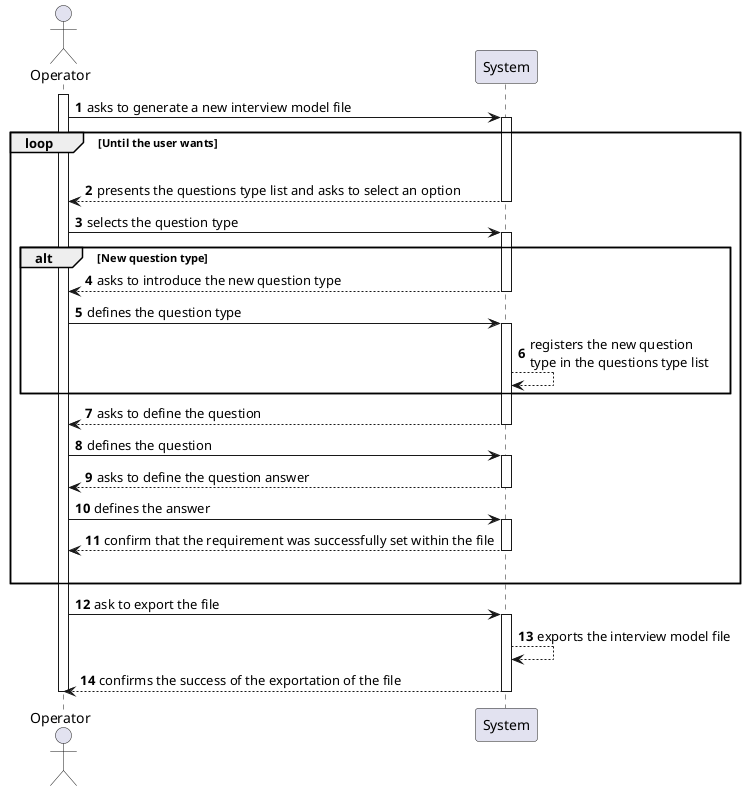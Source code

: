 @startuml US2003_SSD
autonumber

actor "Operator" as OP
participant "System" as SYS

activate OP

OP -> SYS : asks to generate a new interview model file

activate SYS


loop Until the user wants
|||

    SYS --> OP : presents the questions type list and asks to select an option
    deactivate SYS

    OP -> SYS : selects the question type

    alt New question type
        activate SYS

                SYS --> OP : asks to introduce the new question type
                deactivate SYS

                OP -> SYS : defines the question type

                activate SYS

                SYS --> SYS : registers the new question \ntype in the questions type list

    end alt

        SYS --> OP : asks to define the question
        deactivate SYS

        OP -> SYS : defines the question
        activate SYS

        SYS --> OP : asks to define the question answer
        deactivate SYS

        OP -> SYS : defines the answer
        activate SYS

        SYS --> OP : confirm that the requirement was successfully set within the file
        deactivate SYS
|||
end loop

OP -> SYS : ask to export the file

activate SYS

SYS --> SYS : exports the interview model file

SYS --> OP : confirms the success of the exportation of the file
deactivate SYS


deactivate OP

@enduml